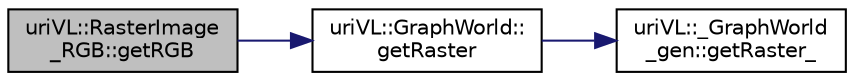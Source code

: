 digraph "uriVL::RasterImage_RGB::getRGB"
{
  edge [fontname="Helvetica",fontsize="10",labelfontname="Helvetica",labelfontsize="10"];
  node [fontname="Helvetica",fontsize="10",shape=record];
  rankdir="LR";
  Node1 [label="uriVL::RasterImage\l_RGB::getRGB",height=0.2,width=0.4,color="black", fillcolor="grey75", style="filled", fontcolor="black"];
  Node1 -> Node2 [color="midnightblue",fontsize="10",style="solid",fontname="Helvetica"];
  Node2 [label="uriVL::GraphWorld::\lgetRaster",height=0.2,width=0.4,color="black", fillcolor="white", style="filled",URL="$classuriVL_1_1GraphWorld.html#a125af79b411466ba3d78f245fcd9347a",tooltip="Returns the base address of the Graphworld&#39;s raster (QuickDraw PixMap) "];
  Node2 -> Node3 [color="midnightblue",fontsize="10",style="solid",fontname="Helvetica"];
  Node3 [label="uriVL::_GraphWorld\l_gen::getRaster_",height=0.2,width=0.4,color="black", fillcolor="white", style="filled",URL="$classuriVL_1_1__GraphWorld__gen.html#a6f73902cf1f062f7d7f81bbf0b94521b",tooltip="Returns the base address of the Graphworld&#39;s raster (QuickDraw PixMap) "];
}

